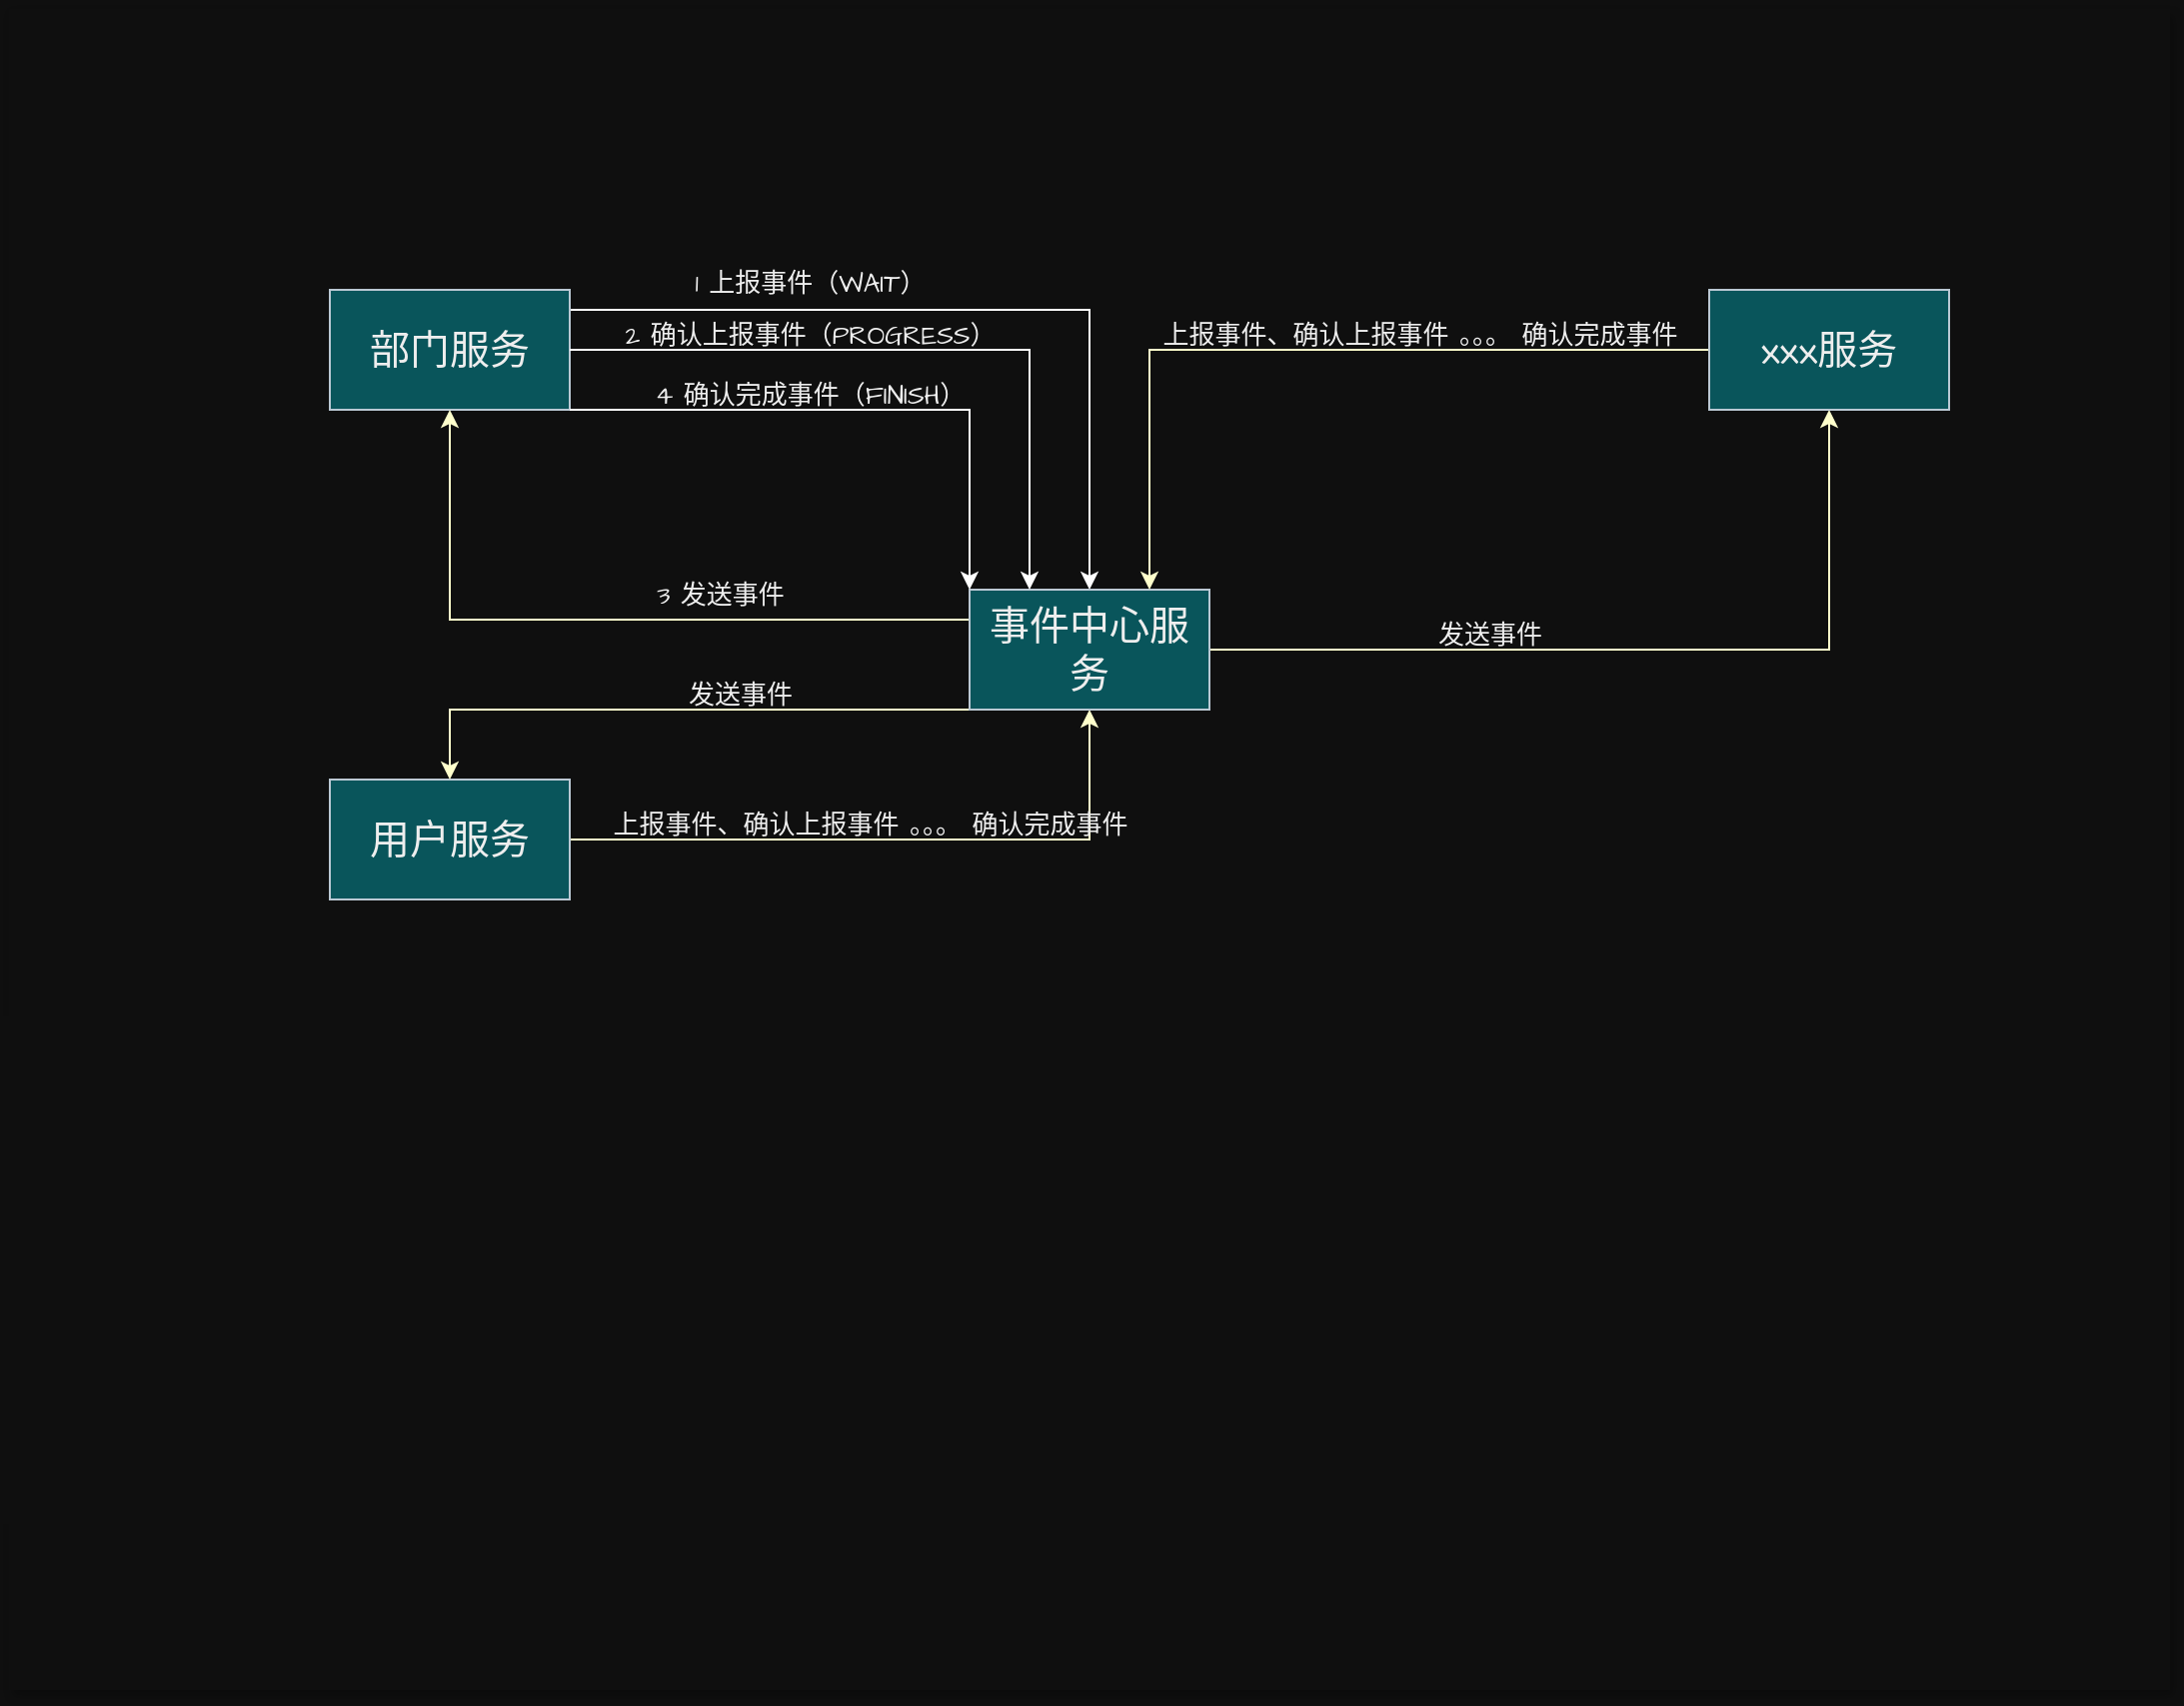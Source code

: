 <mxfile version="22.1.3" type="github">
  <diagram name="Page-1" id="5f0bae14-7c28-e335-631c-24af17079c00">
    <mxGraphModel dx="2074" dy="1188" grid="1" gridSize="10" guides="1" tooltips="1" connect="1" arrows="1" fold="1" page="1" pageScale="1" pageWidth="1100" pageHeight="850" background="#0F0F0F" math="0" shadow="0">
      <root>
        <mxCell id="0" />
        <mxCell id="1" parent="0" />
        <mxCell id="5xsaehZv1MHYvCr6EcZe-15" value="" style="rounded=0;whiteSpace=wrap;html=1;shadow=1;strokeColor=#0F0F0F;gradientColor=none;fillColor=#0F0F0F;" vertex="1" parent="1">
          <mxGeometry y="10" width="1080" height="840" as="geometry" />
        </mxCell>
        <mxCell id="5xsaehZv1MHYvCr6EcZe-9" style="edgeStyle=orthogonalEdgeStyle;rounded=0;hachureGap=4;orthogonalLoop=1;jettySize=auto;html=1;entryX=0.5;entryY=0;entryDx=0;entryDy=0;strokeColor=#FFFFFF;fontFamily=Architects Daughter;fontSource=https%3A%2F%2Ffonts.googleapis.com%2Fcss%3Ffamily%3DArchitects%2BDaughter;fontSize=16;" edge="1" parent="1" source="5xsaehZv1MHYvCr6EcZe-3" target="5xsaehZv1MHYvCr6EcZe-6">
          <mxGeometry relative="1" as="geometry">
            <Array as="points">
              <mxPoint x="540" y="160" />
            </Array>
          </mxGeometry>
        </mxCell>
        <mxCell id="5xsaehZv1MHYvCr6EcZe-3" value="部门服务" style="rounded=0;whiteSpace=wrap;html=1;hachureGap=4;strokeColor=#BAC8D3;fontFamily=Architects Daughter;fontSource=https%3A%2F%2Ffonts.googleapis.com%2Fcss%3Ffamily%3DArchitects%2BDaughter;fontSize=20;fontColor=#EEEEEE;fillColor=#09555B;" vertex="1" parent="1">
          <mxGeometry x="160" y="150" width="120" height="60" as="geometry" />
        </mxCell>
        <mxCell id="5xsaehZv1MHYvCr6EcZe-22" style="edgeStyle=orthogonalEdgeStyle;rounded=0;orthogonalLoop=1;jettySize=auto;html=1;entryX=0.5;entryY=1;entryDx=0;entryDy=0;fontFamily=Helvetica;fontSize=12;fontColor=default;strokeColor=#FFFFCC;" edge="1" parent="1" source="5xsaehZv1MHYvCr6EcZe-4" target="5xsaehZv1MHYvCr6EcZe-6">
          <mxGeometry relative="1" as="geometry" />
        </mxCell>
        <mxCell id="5xsaehZv1MHYvCr6EcZe-4" value="用户服务" style="rounded=0;whiteSpace=wrap;html=1;hachureGap=4;strokeColor=#BAC8D3;fontFamily=Architects Daughter;fontSource=https%3A%2F%2Ffonts.googleapis.com%2Fcss%3Ffamily%3DArchitects%2BDaughter;fontSize=20;fontColor=#EEEEEE;fillColor=#09555B;" vertex="1" parent="1">
          <mxGeometry x="160" y="395" width="120" height="60" as="geometry" />
        </mxCell>
        <mxCell id="5xsaehZv1MHYvCr6EcZe-20" style="edgeStyle=orthogonalEdgeStyle;rounded=0;orthogonalLoop=1;jettySize=auto;html=1;entryX=0.5;entryY=1;entryDx=0;entryDy=0;fontFamily=Helvetica;fontSize=12;fontColor=default;strokeColor=#FFFFCC;exitX=0;exitY=0.25;exitDx=0;exitDy=0;" edge="1" parent="1" source="5xsaehZv1MHYvCr6EcZe-6" target="5xsaehZv1MHYvCr6EcZe-3">
          <mxGeometry relative="1" as="geometry" />
        </mxCell>
        <mxCell id="5xsaehZv1MHYvCr6EcZe-23" style="edgeStyle=orthogonalEdgeStyle;rounded=0;orthogonalLoop=1;jettySize=auto;html=1;exitX=0;exitY=1;exitDx=0;exitDy=0;entryX=0.5;entryY=0;entryDx=0;entryDy=0;fontFamily=Helvetica;fontSize=12;fontColor=default;strokeColor=#FFFFCC;" edge="1" parent="1" source="5xsaehZv1MHYvCr6EcZe-6" target="5xsaehZv1MHYvCr6EcZe-4">
          <mxGeometry relative="1" as="geometry">
            <Array as="points">
              <mxPoint x="220" y="360" />
            </Array>
          </mxGeometry>
        </mxCell>
        <mxCell id="5xsaehZv1MHYvCr6EcZe-25" style="edgeStyle=orthogonalEdgeStyle;rounded=0;orthogonalLoop=1;jettySize=auto;html=1;entryX=0.5;entryY=1;entryDx=0;entryDy=0;fontFamily=Helvetica;fontSize=12;fontColor=default;strokeColor=#FFFFCC;" edge="1" parent="1" source="5xsaehZv1MHYvCr6EcZe-6" target="5xsaehZv1MHYvCr6EcZe-7">
          <mxGeometry relative="1" as="geometry" />
        </mxCell>
        <mxCell id="5xsaehZv1MHYvCr6EcZe-6" value="事件中心服务" style="rounded=0;whiteSpace=wrap;html=1;hachureGap=4;strokeColor=#BAC8D3;fontFamily=Architects Daughter;fontSource=https%3A%2F%2Ffonts.googleapis.com%2Fcss%3Ffamily%3DArchitects%2BDaughter;fontSize=20;fontColor=#EEEEEE;fillColor=#09555B;" vertex="1" parent="1">
          <mxGeometry x="480" y="300" width="120" height="60" as="geometry" />
        </mxCell>
        <mxCell id="5xsaehZv1MHYvCr6EcZe-24" style="edgeStyle=orthogonalEdgeStyle;rounded=0;orthogonalLoop=1;jettySize=auto;html=1;entryX=0.75;entryY=0;entryDx=0;entryDy=0;fontFamily=Helvetica;fontSize=12;fontColor=default;strokeColor=#FFFFCC;" edge="1" parent="1" source="5xsaehZv1MHYvCr6EcZe-7" target="5xsaehZv1MHYvCr6EcZe-6">
          <mxGeometry relative="1" as="geometry" />
        </mxCell>
        <mxCell id="5xsaehZv1MHYvCr6EcZe-7" value="xxx服务" style="rounded=0;whiteSpace=wrap;html=1;hachureGap=4;strokeColor=#BAC8D3;fontFamily=Architects Daughter;fontSource=https%3A%2F%2Ffonts.googleapis.com%2Fcss%3Ffamily%3DArchitects%2BDaughter;fontSize=20;fontColor=#EEEEEE;fillColor=#09555B;" vertex="1" parent="1">
          <mxGeometry x="850" y="150" width="120" height="60" as="geometry" />
        </mxCell>
        <mxCell id="5xsaehZv1MHYvCr6EcZe-10" value="&lt;font style=&quot;font-size: 13px;&quot;&gt;1 上报事件（WAIT）&lt;/font&gt;" style="text;html=1;align=center;verticalAlign=middle;resizable=0;points=[];autosize=1;strokeColor=none;fillColor=none;fontSize=20;fontFamily=Architects Daughter;fontColor=#EEEEEE;" vertex="1" parent="1">
          <mxGeometry x="330" y="124" width="140" height="40" as="geometry" />
        </mxCell>
        <mxCell id="5xsaehZv1MHYvCr6EcZe-12" style="edgeStyle=orthogonalEdgeStyle;rounded=0;hachureGap=4;orthogonalLoop=1;jettySize=auto;html=1;entryX=0.25;entryY=0;entryDx=0;entryDy=0;strokeColor=#FFFFFF;fontFamily=Architects Daughter;fontSource=https%3A%2F%2Ffonts.googleapis.com%2Fcss%3Ffamily%3DArchitects%2BDaughter;fontSize=16;exitX=1;exitY=0.5;exitDx=0;exitDy=0;" edge="1" parent="1" source="5xsaehZv1MHYvCr6EcZe-3" target="5xsaehZv1MHYvCr6EcZe-6">
          <mxGeometry relative="1" as="geometry">
            <mxPoint x="300" y="180" as="sourcePoint" />
            <mxPoint x="560" y="320" as="targetPoint" />
            <Array as="points">
              <mxPoint x="510" y="180" />
            </Array>
          </mxGeometry>
        </mxCell>
        <mxCell id="5xsaehZv1MHYvCr6EcZe-16" value="&lt;font style=&quot;font-size: 13px;&quot;&gt;2 确认上报事件（PROGRESS）&lt;/font&gt;" style="text;html=1;align=center;verticalAlign=middle;resizable=0;points=[];autosize=1;strokeColor=none;fillColor=none;fontSize=20;fontFamily=Architects Daughter;fontColor=#EEEEEE;" vertex="1" parent="1">
          <mxGeometry x="295" y="150" width="210" height="40" as="geometry" />
        </mxCell>
        <mxCell id="5xsaehZv1MHYvCr6EcZe-18" style="edgeStyle=orthogonalEdgeStyle;rounded=0;hachureGap=4;orthogonalLoop=1;jettySize=auto;html=1;entryX=0;entryY=0;entryDx=0;entryDy=0;strokeColor=#FFFFFF;fontFamily=Architects Daughter;fontSource=https%3A%2F%2Ffonts.googleapis.com%2Fcss%3Ffamily%3DArchitects%2BDaughter;fontSize=16;" edge="1" parent="1" target="5xsaehZv1MHYvCr6EcZe-6">
          <mxGeometry relative="1" as="geometry">
            <mxPoint x="280" y="210" as="sourcePoint" />
            <mxPoint x="520" y="320" as="targetPoint" />
            <Array as="points">
              <mxPoint x="280" y="210" />
              <mxPoint x="480" y="210" />
            </Array>
          </mxGeometry>
        </mxCell>
        <mxCell id="5xsaehZv1MHYvCr6EcZe-19" value="&lt;font style=&quot;font-size: 13px;&quot;&gt;4 确认完成事件（FINISH）&lt;/font&gt;" style="text;html=1;align=center;verticalAlign=middle;resizable=0;points=[];autosize=1;strokeColor=none;fillColor=none;fontSize=20;fontFamily=Architects Daughter;fontColor=#EEEEEE;" vertex="1" parent="1">
          <mxGeometry x="310" y="180" width="180" height="40" as="geometry" />
        </mxCell>
        <mxCell id="5xsaehZv1MHYvCr6EcZe-21" value="&lt;font style=&quot;font-size: 13px;&quot;&gt;3 发送事件&lt;/font&gt;" style="text;html=1;align=center;verticalAlign=middle;resizable=0;points=[];autosize=1;strokeColor=none;fillColor=none;fontSize=20;fontFamily=Architects Daughter;fontColor=#EEEEEE;" vertex="1" parent="1">
          <mxGeometry x="310" y="280" width="90" height="40" as="geometry" />
        </mxCell>
        <mxCell id="5xsaehZv1MHYvCr6EcZe-27" value="&lt;font style=&quot;font-size: 13px;&quot;&gt;上报事件、确认上报事件 。。。 确认完成事件&lt;/font&gt;" style="text;html=1;align=center;verticalAlign=middle;resizable=0;points=[];autosize=1;strokeColor=none;fillColor=none;fontSize=20;fontFamily=Architects Daughter;fontColor=#EEEEEE;" vertex="1" parent="1">
          <mxGeometry x="285" y="395" width="290" height="40" as="geometry" />
        </mxCell>
        <mxCell id="5xsaehZv1MHYvCr6EcZe-28" value="&lt;font style=&quot;font-size: 13px;&quot;&gt;发送事件&lt;/font&gt;" style="text;html=1;align=center;verticalAlign=middle;resizable=0;points=[];autosize=1;strokeColor=none;fillColor=none;fontSize=20;fontFamily=Architects Daughter;fontColor=#EEEEEE;" vertex="1" parent="1">
          <mxGeometry x="325" y="330" width="80" height="40" as="geometry" />
        </mxCell>
        <mxCell id="5xsaehZv1MHYvCr6EcZe-29" value="&lt;font style=&quot;font-size: 13px;&quot;&gt;上报事件、确认上报事件 。。。 确认完成事件&lt;/font&gt;" style="text;html=1;align=center;verticalAlign=middle;resizable=0;points=[];autosize=1;strokeColor=none;fillColor=none;fontSize=20;fontFamily=Architects Daughter;fontColor=#EEEEEE;" vertex="1" parent="1">
          <mxGeometry x="560" y="150" width="290" height="40" as="geometry" />
        </mxCell>
        <mxCell id="5xsaehZv1MHYvCr6EcZe-30" value="&lt;font style=&quot;font-size: 13px;&quot;&gt;发送事件&lt;/font&gt;" style="text;html=1;align=center;verticalAlign=middle;resizable=0;points=[];autosize=1;strokeColor=none;fillColor=none;fontSize=20;fontFamily=Architects Daughter;fontColor=#EEEEEE;" vertex="1" parent="1">
          <mxGeometry x="700" y="300" width="80" height="40" as="geometry" />
        </mxCell>
      </root>
    </mxGraphModel>
  </diagram>
</mxfile>
